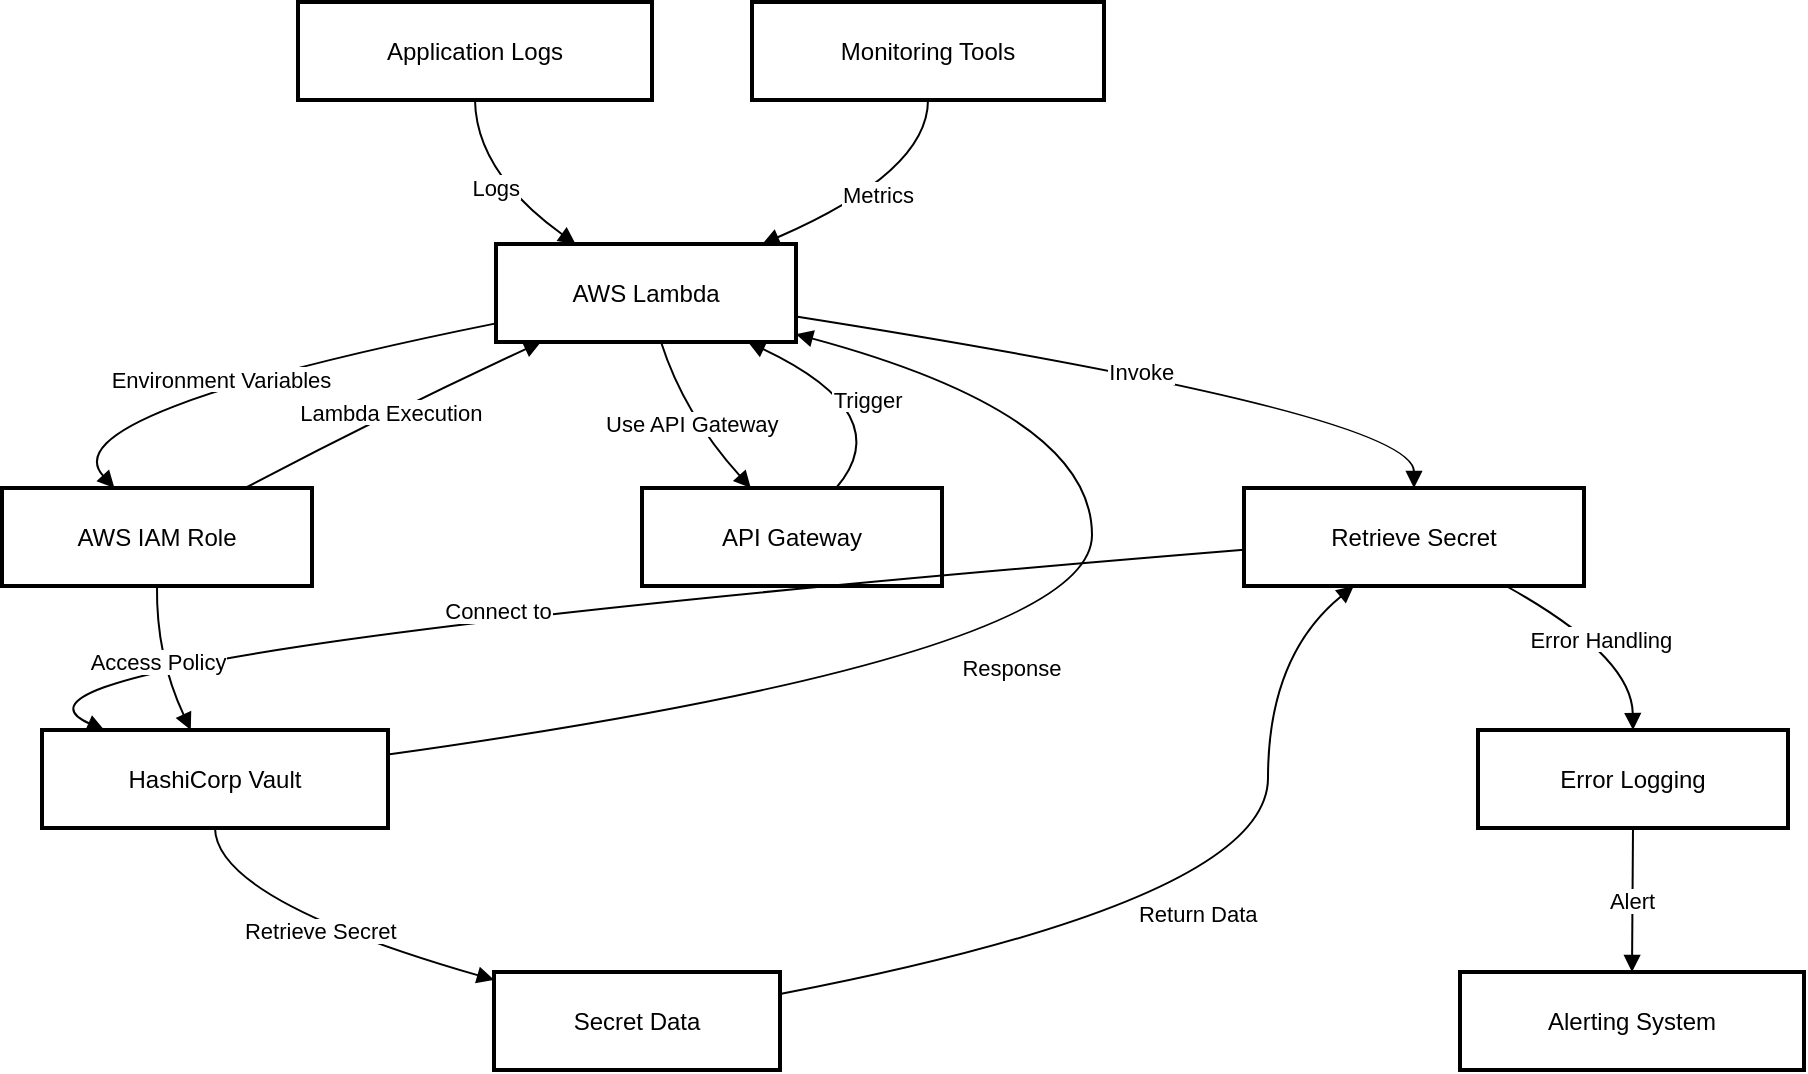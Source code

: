 <mxfile version="25.0.3">
  <diagram name="第 1 页" id="jgcca4Sezbr_hQ2PyFmH">
    <mxGraphModel>
      <root>
        <mxCell id="0" />
        <mxCell id="1" parent="0" />
        <mxCell id="2" value="AWS Lambda" style="whiteSpace=wrap;strokeWidth=2;" vertex="1" parent="1">
          <mxGeometry x="329" y="129" width="150" height="49" as="geometry" />
        </mxCell>
        <mxCell id="3" value="Retrieve Secret" style="whiteSpace=wrap;strokeWidth=2;" vertex="1" parent="1">
          <mxGeometry x="703" y="251" width="170" height="49" as="geometry" />
        </mxCell>
        <mxCell id="4" value="API Gateway" style="whiteSpace=wrap;strokeWidth=2;" vertex="1" parent="1">
          <mxGeometry x="402" y="251" width="150" height="49" as="geometry" />
        </mxCell>
        <mxCell id="5" value="HashiCorp Vault" style="whiteSpace=wrap;strokeWidth=2;" vertex="1" parent="1">
          <mxGeometry x="102" y="372" width="173" height="49" as="geometry" />
        </mxCell>
        <mxCell id="6" value="Secret Data" style="whiteSpace=wrap;strokeWidth=2;" vertex="1" parent="1">
          <mxGeometry x="328" y="493" width="143" height="49" as="geometry" />
        </mxCell>
        <mxCell id="7" value="AWS IAM Role" style="whiteSpace=wrap;strokeWidth=2;" vertex="1" parent="1">
          <mxGeometry x="82" y="251" width="155" height="49" as="geometry" />
        </mxCell>
        <mxCell id="8" value="Application Logs" style="whiteSpace=wrap;strokeWidth=2;" vertex="1" parent="1">
          <mxGeometry x="230" y="8" width="177" height="49" as="geometry" />
        </mxCell>
        <mxCell id="9" value="Monitoring Tools" style="whiteSpace=wrap;strokeWidth=2;" vertex="1" parent="1">
          <mxGeometry x="457" y="8" width="176" height="49" as="geometry" />
        </mxCell>
        <mxCell id="10" value="Error Logging" style="whiteSpace=wrap;strokeWidth=2;" vertex="1" parent="1">
          <mxGeometry x="820" y="372" width="155" height="49" as="geometry" />
        </mxCell>
        <mxCell id="11" value="Alerting System" style="whiteSpace=wrap;strokeWidth=2;" vertex="1" parent="1">
          <mxGeometry x="811" y="493" width="172" height="49" as="geometry" />
        </mxCell>
        <mxCell id="12" value="Invoke" style="curved=1;startArrow=none;endArrow=block;exitX=1;exitY=0.74;entryX=0.5;entryY=-0.01;" edge="1" parent="1" source="2" target="3">
          <mxGeometry relative="1" as="geometry">
            <Array as="points">
              <mxPoint x="788" y="214" />
            </Array>
          </mxGeometry>
        </mxCell>
        <mxCell id="13" value="Use API Gateway" style="curved=1;startArrow=none;endArrow=block;exitX=0.55;exitY=1;entryX=0.36;entryY=-0.01;" edge="1" parent="1" source="2" target="4">
          <mxGeometry relative="1" as="geometry">
            <Array as="points">
              <mxPoint x="423" y="214" />
            </Array>
          </mxGeometry>
        </mxCell>
        <mxCell id="14" value="Trigger" style="curved=1;startArrow=none;endArrow=block;exitX=0.65;exitY=-0.01;entryX=0.84;entryY=1;" edge="1" parent="1" source="4" target="2">
          <mxGeometry relative="1" as="geometry">
            <Array as="points">
              <mxPoint x="531" y="214" />
            </Array>
          </mxGeometry>
        </mxCell>
        <mxCell id="15" value="Connect to" style="curved=1;startArrow=none;endArrow=block;exitX=0;exitY=0.63;entryX=0.18;entryY=0;" edge="1" parent="1" source="3" target="5">
          <mxGeometry relative="1" as="geometry">
            <Array as="points">
              <mxPoint x="49" y="335" />
            </Array>
          </mxGeometry>
        </mxCell>
        <mxCell id="16" value="Retrieve Secret" style="curved=1;startArrow=none;endArrow=block;exitX=0.5;exitY=0.99;entryX=0;entryY=0.08;" edge="1" parent="1" source="5" target="6">
          <mxGeometry relative="1" as="geometry">
            <Array as="points">
              <mxPoint x="189" y="457" />
            </Array>
          </mxGeometry>
        </mxCell>
        <mxCell id="17" value="Return Data" style="curved=1;startArrow=none;endArrow=block;exitX=1.01;exitY=0.22;entryX=0.33;entryY=0.98;" edge="1" parent="1" source="6" target="3">
          <mxGeometry relative="1" as="geometry">
            <Array as="points">
              <mxPoint x="715" y="457" />
              <mxPoint x="715" y="335" />
            </Array>
          </mxGeometry>
        </mxCell>
        <mxCell id="18" value="Environment Variables" style="curved=1;startArrow=none;endArrow=block;exitX=0;exitY=0.81;entryX=0.36;entryY=-0.01;" edge="1" parent="1" source="2" target="7">
          <mxGeometry relative="1" as="geometry">
            <Array as="points">
              <mxPoint x="104" y="214" />
            </Array>
          </mxGeometry>
        </mxCell>
        <mxCell id="19" value="Access Policy" style="curved=1;startArrow=none;endArrow=block;exitX=0.5;exitY=0.98;entryX=0.43;entryY=0;" edge="1" parent="1" source="7" target="5">
          <mxGeometry relative="1" as="geometry">
            <Array as="points">
              <mxPoint x="159" y="335" />
            </Array>
          </mxGeometry>
        </mxCell>
        <mxCell id="20" value="Lambda Execution" style="curved=1;startArrow=none;endArrow=block;exitX=0.79;exitY=-0.01;entryX=0.15;entryY=1;" edge="1" parent="1" source="7" target="2">
          <mxGeometry relative="1" as="geometry">
            <Array as="points">
              <mxPoint x="274" y="214" />
            </Array>
          </mxGeometry>
        </mxCell>
        <mxCell id="21" value="Logs" style="curved=1;startArrow=none;endArrow=block;exitX=0.5;exitY=0.99;entryX=0.27;entryY=0.01;" edge="1" parent="1" source="8" target="2">
          <mxGeometry relative="1" as="geometry">
            <Array as="points">
              <mxPoint x="319" y="93" />
            </Array>
          </mxGeometry>
        </mxCell>
        <mxCell id="22" value="Metrics" style="curved=1;startArrow=none;endArrow=block;exitX=0.5;exitY=0.99;entryX=0.88;entryY=0.01;" edge="1" parent="1" source="9" target="2">
          <mxGeometry relative="1" as="geometry">
            <Array as="points">
              <mxPoint x="545" y="93" />
            </Array>
          </mxGeometry>
        </mxCell>
        <mxCell id="23" value="Response" style="curved=1;startArrow=none;endArrow=block;exitX=1;exitY=0.25;entryX=1;entryY=0.92;" edge="1" parent="1" source="5" target="2">
          <mxGeometry relative="1" as="geometry">
            <Array as="points">
              <mxPoint x="627" y="335" />
              <mxPoint x="627" y="214" />
            </Array>
          </mxGeometry>
        </mxCell>
        <mxCell id="24" value="Error Handling" style="curved=1;startArrow=none;endArrow=block;exitX=0.76;exitY=0.98;entryX=0.5;entryY=0;" edge="1" parent="1" source="3" target="10">
          <mxGeometry relative="1" as="geometry">
            <Array as="points">
              <mxPoint x="897" y="335" />
            </Array>
          </mxGeometry>
        </mxCell>
        <mxCell id="25" value="Alert" style="curved=1;startArrow=none;endArrow=block;exitX=0.5;exitY=0.99;entryX=0.5;entryY=0;" edge="1" parent="1" source="10" target="11">
          <mxGeometry relative="1" as="geometry">
            <Array as="points" />
          </mxGeometry>
        </mxCell>
      </root>
    </mxGraphModel>
  </diagram>
</mxfile>
